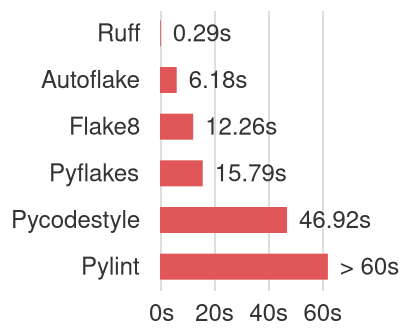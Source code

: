 {
  "$schema": "https://vega.github.io/schema/vega-lite/v5.json",
  "data": {
    "values": [
      {
        "tool": "Ruff",
        "time": 0.2943,
        "timeFormat": "0.29s"
      },
      {
        "tool": "Autoflake",
        "time": 6.175,
        "timeFormat": "6.18s"
      },
      {
        "tool": "Flake8",
        "time": 12.26,
        "timeFormat": "12.26s"
      },
      {
        "tool": "Pyflakes",
        "time": 15.786,
        "timeFormat": "15.79s"
      },
      {
        "tool": "Pycodestyle",
        "time": 46.921,
        "timeFormat": "46.92s"
      },
      {
        "tool": "Pylint",
        "time": 62.0,
        "timeFormat": "> 60s"
      }
    ]
  },
  "config": {
    "params": [
      {
        "name": "defaultFont",
        "value": "-apple-system,BlinkMacSystemFont,\"Segoe UI\",Helvetica,Arial,sans-serif,\"Apple Color Emoji\",\"Segoe UI Emoji\""
      },
      {
        "name": "titleColor",
        "value": "#333333"
      },
      {
        "name": "labelColor",
        "value": "#333333"
      }
    ],
    "header": {
      "labelFont": {
        "expr": "defaultFont"
      },
      "titleFont": {
        "expr": "defaultFont"
      },
      "titleFontWeight": 500
    },
    "text": {
      "font": {
        "expr": "defaultFont"
      },
      "color": {
        "expr": "labelColor"
      }
    },
    "mark": {
      "font": {
        "expr": "defaultFont"
      },
      "color": {
        "expr": "labelColor"
      }
    },
    "title": {
      "font": {
        "expr": "defaultFont"
      },
      "subtitleFont": {
        "expr": "defaultFont"
      },
      "fontWeight": 500
    },
    "axis": {
      "labelColor": {
        "expr": "labelColor"
      },
      "labelFont": {
        "expr": "defaultFont"
      },
      "titleFont": {
        "expr": "defaultFont"
      },
      "titleFontWeight": 500,
      "titleColor": {
        "expr": "titleColor"
      },
      "titleFontSize": 12
    },
    "legend": {
      "titleFontWeight": 500,
      "titleColor": {
        "expr": "titleColor"
      },
      "titleFontSize": 12,
      "labelColor": {
        "expr": "labelColor"
      },
      "labelFont": {
        "expr": "defaultFont"
      },
      "titleFont": {
        "expr": "defaultFont"
      }
    },
    "view": {
      "stroke": null
    },
    "background": "transparent"
  },
  "background": "transparent",
  "encoding": {
    "y": {
      "field": "tool",
      "type": "nominal",
      "axis": {
        "grid": false,
        "title": null,
        "labelFontSize": 12,
        "ticks": false,
        "labelPadding": 10,
        "domain": false
      },
      "sort": null
    },
    "x": {
      "field": "time",
      "type": "quantitative",
      "axis": {
        "title": null,
        "labelExpr": "datum.value + 's'",
        "tickCount": 3,
        "tickSize": 0,
        "labelPadding": 6,
        "labelAlign": "center",
        "labelFontSize": 12,
        "tickColor": "rgba(127,127,127,0.25)",
        "gridColor": "rgba(127,127,127,0.25)",
        "domain": false
      }
    }
  },
  "height": 140,
  "width": "container",
  "layer": [
    {
      "mark": "bar",
      "encoding": {
        "size": {
          "value": 13
        },
        "color": {
          "value": "#E15759"
        }
      }
    },
    {
      "transform": [
        {
          "filter": "datum.tool !== 'ruff'"
        }
      ],
      "mark": {
        "type": "text",
        "align": "left",
        "baseline": "middle",
        "dx": 6,
        "fontSize": 12
      },
      "encoding": {
        "text": {
          "field": "timeFormat"
        }
      }
    },
    {
      "transform": [
        {
          "filter": "datum.tool === 'ruff'"
        }
      ],
      "mark": {
        "type": "text",
        "align": "left",
        "baseline": "middle",
        "dx": 6,
        "fontSize": 12,
        "fontWeight": "bold"
      },
      "encoding": {
        "text": {
          "field": "timeFormat"
        }
      }
    }
  ]
}